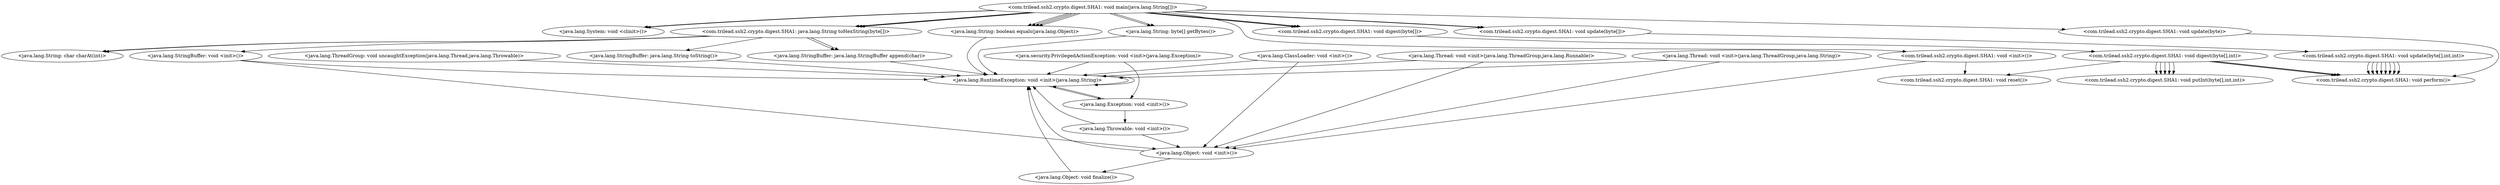 digraph CallGraph {
"<com.trilead.ssh2.crypto.digest.SHA1: void main(java.lang.String[])>" -> "<java.lang.System: void <clinit>()>";
"<com.trilead.ssh2.crypto.digest.SHA1: void main(java.lang.String[])>" -> "<com.trilead.ssh2.crypto.digest.SHA1: java.lang.String toHexString(byte[])>";
"<com.trilead.ssh2.crypto.digest.SHA1: void main(java.lang.String[])>" -> "<com.trilead.ssh2.crypto.digest.SHA1: java.lang.String toHexString(byte[])>";
"<com.trilead.ssh2.crypto.digest.SHA1: void main(java.lang.String[])>" -> "<com.trilead.ssh2.crypto.digest.SHA1: java.lang.String toHexString(byte[])>";
"<com.trilead.ssh2.crypto.digest.SHA1: void main(java.lang.String[])>" -> "<com.trilead.ssh2.crypto.digest.SHA1: void <init>()>";
"<com.trilead.ssh2.crypto.digest.SHA1: void main(java.lang.String[])>" -> "<java.lang.System: void <clinit>()>";
"<java.lang.ThreadGroup: void uncaughtException(java.lang.Thread,java.lang.Throwable)>" -> "<java.lang.RuntimeException: void <init>(java.lang.String)>";
"<java.lang.ClassLoader: void <init>()>" -> "<java.lang.Object: void <init>()>";
"<java.lang.ClassLoader: void <init>()>" -> "<java.lang.RuntimeException: void <init>(java.lang.String)>";
"<java.security.PrivilegedActionException: void <init>(java.lang.Exception)>" -> "<java.lang.Exception: void <init>()>";
"<java.security.PrivilegedActionException: void <init>(java.lang.Exception)>" -> "<java.lang.RuntimeException: void <init>(java.lang.String)>";
"<java.lang.Thread: void <init>(java.lang.ThreadGroup,java.lang.Runnable)>" -> "<java.lang.Object: void <init>()>";
"<java.lang.Thread: void <init>(java.lang.ThreadGroup,java.lang.Runnable)>" -> "<java.lang.RuntimeException: void <init>(java.lang.String)>";
"<java.lang.Thread: void <init>(java.lang.ThreadGroup,java.lang.String)>" -> "<java.lang.Object: void <init>()>";
"<java.lang.Thread: void <init>(java.lang.ThreadGroup,java.lang.String)>" -> "<java.lang.RuntimeException: void <init>(java.lang.String)>";
"<com.trilead.ssh2.crypto.digest.SHA1: java.lang.String toHexString(byte[])>" -> "<java.lang.StringBuffer: void <init>()>";
"<com.trilead.ssh2.crypto.digest.SHA1: void <init>()>" -> "<java.lang.Object: void <init>()>";
"<java.lang.RuntimeException: void <init>(java.lang.String)>" -> "<java.lang.Exception: void <init>()>";
"<java.lang.RuntimeException: void <init>(java.lang.String)>" -> "<java.lang.RuntimeException: void <init>(java.lang.String)>";
"<java.lang.Object: void <init>()>" -> "<java.lang.Object: void finalize()>";
"<java.lang.Object: void <init>()>" -> "<java.lang.RuntimeException: void <init>(java.lang.String)>";
"<java.lang.Exception: void <init>()>" -> "<java.lang.Throwable: void <init>()>";
"<java.lang.Exception: void <init>()>" -> "<java.lang.RuntimeException: void <init>(java.lang.String)>";
"<java.lang.StringBuffer: void <init>()>" -> "<java.lang.Object: void <init>()>";
"<java.lang.StringBuffer: void <init>()>" -> "<java.lang.RuntimeException: void <init>(java.lang.String)>";
"<java.lang.Object: void finalize()>" -> "<java.lang.RuntimeException: void <init>(java.lang.String)>";
"<java.lang.Throwable: void <init>()>" -> "<java.lang.Object: void <init>()>";
"<java.lang.Throwable: void <init>()>" -> "<java.lang.RuntimeException: void <init>(java.lang.String)>";
"<com.trilead.ssh2.crypto.digest.SHA1: java.lang.String toHexString(byte[])>" -> "<java.lang.StringBuffer: java.lang.String toString()>";
"<com.trilead.ssh2.crypto.digest.SHA1: java.lang.String toHexString(byte[])>" -> "<java.lang.StringBuffer: java.lang.StringBuffer append(char)>";
"<com.trilead.ssh2.crypto.digest.SHA1: java.lang.String toHexString(byte[])>" -> "<java.lang.StringBuffer: java.lang.StringBuffer append(char)>";
"<java.lang.StringBuffer: java.lang.String toString()>" -> "<java.lang.RuntimeException: void <init>(java.lang.String)>";
"<java.lang.StringBuffer: java.lang.StringBuffer append(char)>" -> "<java.lang.RuntimeException: void <init>(java.lang.String)>";
"<com.trilead.ssh2.crypto.digest.SHA1: java.lang.String toHexString(byte[])>" -> "<java.lang.String: char charAt(int)>";
"<com.trilead.ssh2.crypto.digest.SHA1: java.lang.String toHexString(byte[])>" -> "<java.lang.String: char charAt(int)>";
"<com.trilead.ssh2.crypto.digest.SHA1: void main(java.lang.String[])>" -> "<java.lang.String: boolean equals(java.lang.Object)>";
"<com.trilead.ssh2.crypto.digest.SHA1: void main(java.lang.String[])>" -> "<java.lang.String: boolean equals(java.lang.Object)>";
"<java.lang.String: boolean equals(java.lang.Object)>" -> "<java.lang.RuntimeException: void <init>(java.lang.String)>";
"<com.trilead.ssh2.crypto.digest.SHA1: void main(java.lang.String[])>" -> "<java.lang.String: boolean equals(java.lang.Object)>";
"<com.trilead.ssh2.crypto.digest.SHA1: void main(java.lang.String[])>" -> "<java.lang.String: byte[] getBytes()>";
"<com.trilead.ssh2.crypto.digest.SHA1: void main(java.lang.String[])>" -> "<java.lang.String: byte[] getBytes()>";
"<com.trilead.ssh2.crypto.digest.SHA1: void main(java.lang.String[])>" -> "<java.lang.String: boolean equals(java.lang.Object)>";
"<java.lang.String: byte[] getBytes()>" -> "<java.lang.RuntimeException: void <init>(java.lang.String)>";
"<com.trilead.ssh2.crypto.digest.SHA1: void main(java.lang.String[])>" -> "<com.trilead.ssh2.crypto.digest.SHA1: void update(byte[])>";
"<com.trilead.ssh2.crypto.digest.SHA1: void main(java.lang.String[])>" -> "<com.trilead.ssh2.crypto.digest.SHA1: void digest(byte[])>";
"<com.trilead.ssh2.crypto.digest.SHA1: void main(java.lang.String[])>" -> "<com.trilead.ssh2.crypto.digest.SHA1: void update(byte[])>";
"<com.trilead.ssh2.crypto.digest.SHA1: void main(java.lang.String[])>" -> "<com.trilead.ssh2.crypto.digest.SHA1: void digest(byte[])>";
"<com.trilead.ssh2.crypto.digest.SHA1: void main(java.lang.String[])>" -> "<com.trilead.ssh2.crypto.digest.SHA1: void digest(byte[])>";
"<com.trilead.ssh2.crypto.digest.SHA1: void main(java.lang.String[])>" -> "<com.trilead.ssh2.crypto.digest.SHA1: void update(byte)>";
"<com.trilead.ssh2.crypto.digest.SHA1: void update(byte)>" -> "<com.trilead.ssh2.crypto.digest.SHA1: void perform()>";
"<com.trilead.ssh2.crypto.digest.SHA1: void digest(byte[])>" -> "<com.trilead.ssh2.crypto.digest.SHA1: void digest(byte[],int)>";
"<com.trilead.ssh2.crypto.digest.SHA1: void digest(byte[],int)>" -> "<com.trilead.ssh2.crypto.digest.SHA1: void perform()>";
"<com.trilead.ssh2.crypto.digest.SHA1: void digest(byte[],int)>" -> "<com.trilead.ssh2.crypto.digest.SHA1: void perform()>";
"<com.trilead.ssh2.crypto.digest.SHA1: void digest(byte[],int)>" -> "<com.trilead.ssh2.crypto.digest.SHA1: void putInt(byte[],int,int)>";
"<com.trilead.ssh2.crypto.digest.SHA1: void digest(byte[],int)>" -> "<com.trilead.ssh2.crypto.digest.SHA1: void putInt(byte[],int,int)>";
"<com.trilead.ssh2.crypto.digest.SHA1: void digest(byte[],int)>" -> "<com.trilead.ssh2.crypto.digest.SHA1: void putInt(byte[],int,int)>";
"<com.trilead.ssh2.crypto.digest.SHA1: void digest(byte[],int)>" -> "<com.trilead.ssh2.crypto.digest.SHA1: void putInt(byte[],int,int)>";
"<com.trilead.ssh2.crypto.digest.SHA1: void digest(byte[],int)>" -> "<com.trilead.ssh2.crypto.digest.SHA1: void putInt(byte[],int,int)>";
"<com.trilead.ssh2.crypto.digest.SHA1: void digest(byte[],int)>" -> "<com.trilead.ssh2.crypto.digest.SHA1: void perform()>";
"<com.trilead.ssh2.crypto.digest.SHA1: void digest(byte[],int)>" -> "<com.trilead.ssh2.crypto.digest.SHA1: void reset()>";
"<com.trilead.ssh2.crypto.digest.SHA1: void update(byte[])>" -> "<com.trilead.ssh2.crypto.digest.SHA1: void update(byte[],int,int)>";
"<com.trilead.ssh2.crypto.digest.SHA1: void update(byte[],int,int)>" -> "<com.trilead.ssh2.crypto.digest.SHA1: void perform()>";
"<com.trilead.ssh2.crypto.digest.SHA1: void update(byte[],int,int)>" -> "<com.trilead.ssh2.crypto.digest.SHA1: void perform()>";
"<com.trilead.ssh2.crypto.digest.SHA1: void update(byte[],int,int)>" -> "<com.trilead.ssh2.crypto.digest.SHA1: void perform()>";
"<com.trilead.ssh2.crypto.digest.SHA1: void update(byte[],int,int)>" -> "<com.trilead.ssh2.crypto.digest.SHA1: void perform()>";
"<com.trilead.ssh2.crypto.digest.SHA1: void update(byte[],int,int)>" -> "<com.trilead.ssh2.crypto.digest.SHA1: void perform()>";
"<com.trilead.ssh2.crypto.digest.SHA1: void update(byte[],int,int)>" -> "<com.trilead.ssh2.crypto.digest.SHA1: void perform()>";
"<com.trilead.ssh2.crypto.digest.SHA1: void update(byte[],int,int)>" -> "<com.trilead.ssh2.crypto.digest.SHA1: void perform()>";
"<com.trilead.ssh2.crypto.digest.SHA1: void update(byte[],int,int)>" -> "<com.trilead.ssh2.crypto.digest.SHA1: void perform()>";
"<com.trilead.ssh2.crypto.digest.SHA1: void <init>()>" -> "<com.trilead.ssh2.crypto.digest.SHA1: void reset()>";
}

